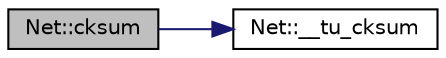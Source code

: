 digraph G
{
  edge [fontname="Helvetica",fontsize="10",labelfontname="Helvetica",labelfontsize="10"];
  node [fontname="Helvetica",fontsize="10",shape=record];
  rankdir=LR;
  Node1 [label="Net::cksum",height=0.2,width=0.4,color="black", fillcolor="grey75", style="filled" fontcolor="black"];
  Node1 -> Node2 [color="midnightblue",fontsize="10",style="solid",fontname="Helvetica"];
  Node2 [label="Net::__tu_cksum",height=0.2,width=0.4,color="black", fillcolor="white", style="filled",URL="$namespaceNet.html#ae251828c44688309e4fb244bc10ebc97"];
}
